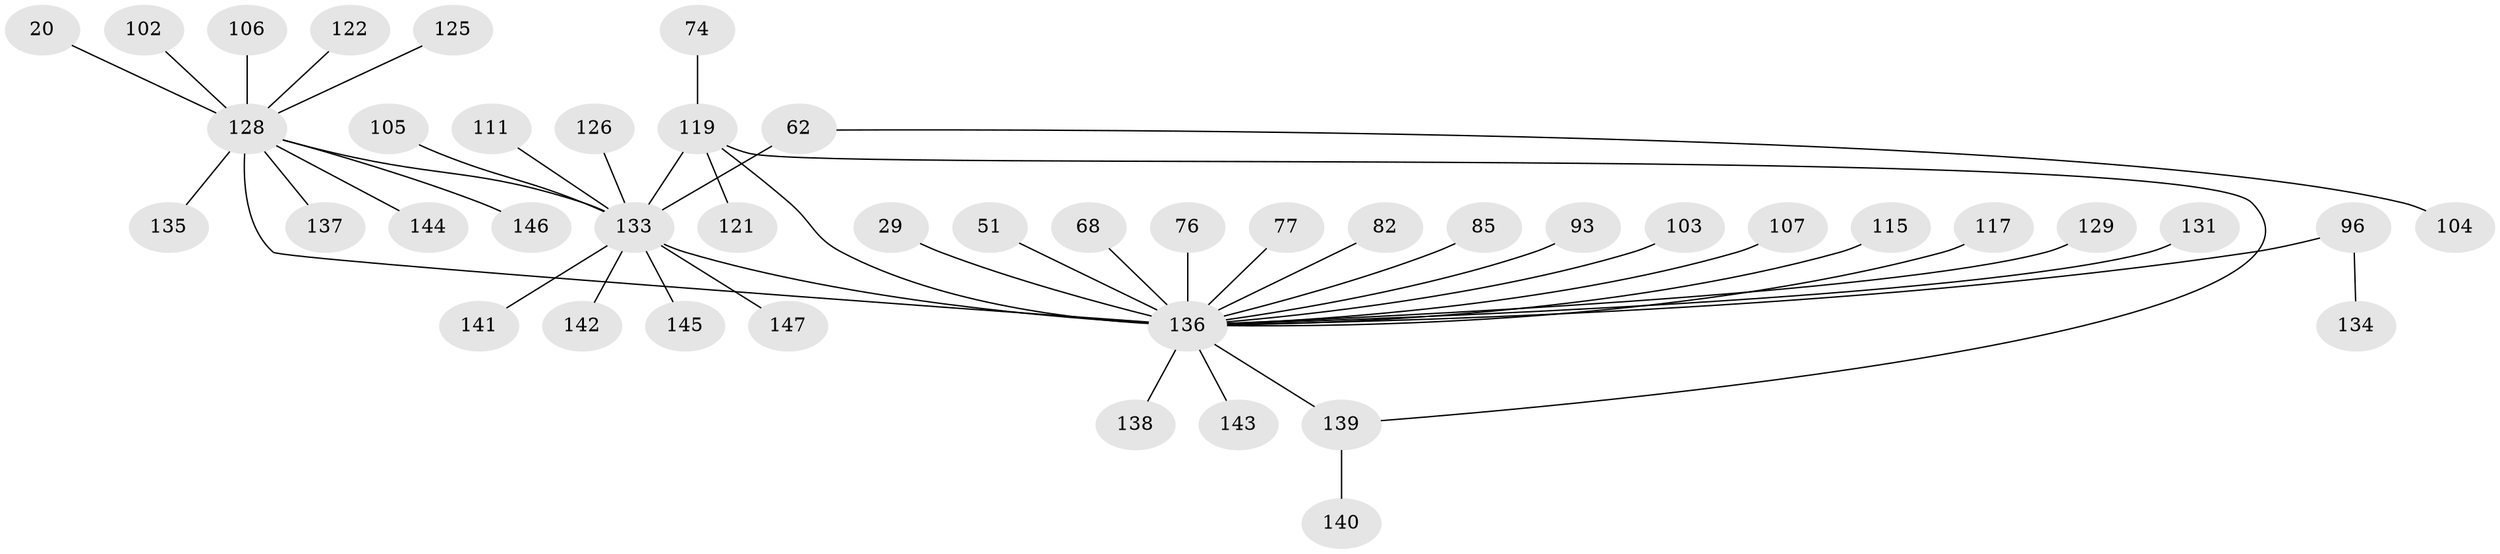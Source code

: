 // original degree distribution, {19: 0.006802721088435374, 3: 0.06802721088435375, 26: 0.006802721088435374, 8: 0.006802721088435374, 5: 0.027210884353741496, 11: 0.006802721088435374, 2: 0.2108843537414966, 9: 0.013605442176870748, 1: 0.5306122448979592, 4: 0.08843537414965986, 6: 0.027210884353741496, 10: 0.006802721088435374}
// Generated by graph-tools (version 1.1) at 2025/50/03/04/25 21:50:33]
// undirected, 44 vertices, 46 edges
graph export_dot {
graph [start="1"]
  node [color=gray90,style=filled];
  20;
  29;
  51;
  62 [super="+45"];
  68;
  74;
  76;
  77;
  82 [super="+28"];
  85 [super="+33+70"];
  93;
  96 [super="+75+94"];
  102 [super="+16"];
  103;
  104 [super="+49+83"];
  105 [super="+66"];
  106;
  107;
  111;
  115 [super="+40"];
  117;
  119 [super="+71"];
  121;
  122;
  125;
  126 [super="+99"];
  128 [super="+9+10+30+36+42+46+55+60+67+100+101"];
  129 [super="+53"];
  131 [super="+113"];
  133 [super="+91+118+80+130+43+61+79+123+87+92+86+56"];
  134;
  135 [super="+120"];
  136 [super="+89+124+127+7+88+132+12"];
  137 [super="+58"];
  138 [super="+48+59+69"];
  139 [super="+114"];
  140;
  141;
  142 [super="+64"];
  143;
  144;
  145;
  146;
  147;
  20 -- 128 [weight=2];
  29 -- 136;
  51 -- 136;
  62 -- 104;
  62 -- 133 [weight=3];
  68 -- 136;
  74 -- 119;
  76 -- 136;
  77 -- 136;
  82 -- 136 [weight=3];
  85 -- 136;
  93 -- 136;
  96 -- 134;
  96 -- 136 [weight=3];
  102 -- 128;
  103 -- 136;
  105 -- 133;
  106 -- 128 [weight=2];
  107 -- 136;
  111 -- 133;
  115 -- 136;
  117 -- 136;
  119 -- 133 [weight=5];
  119 -- 136;
  119 -- 121;
  119 -- 139 [weight=2];
  122 -- 128;
  125 -- 128;
  126 -- 133;
  128 -- 133;
  128 -- 136 [weight=8];
  128 -- 137;
  128 -- 144;
  128 -- 146;
  128 -- 135 [weight=2];
  129 -- 136;
  131 -- 136;
  133 -- 136 [weight=5];
  133 -- 141;
  133 -- 142;
  133 -- 147;
  133 -- 145;
  136 -- 138 [weight=2];
  136 -- 143;
  136 -- 139 [weight=3];
  139 -- 140;
}

